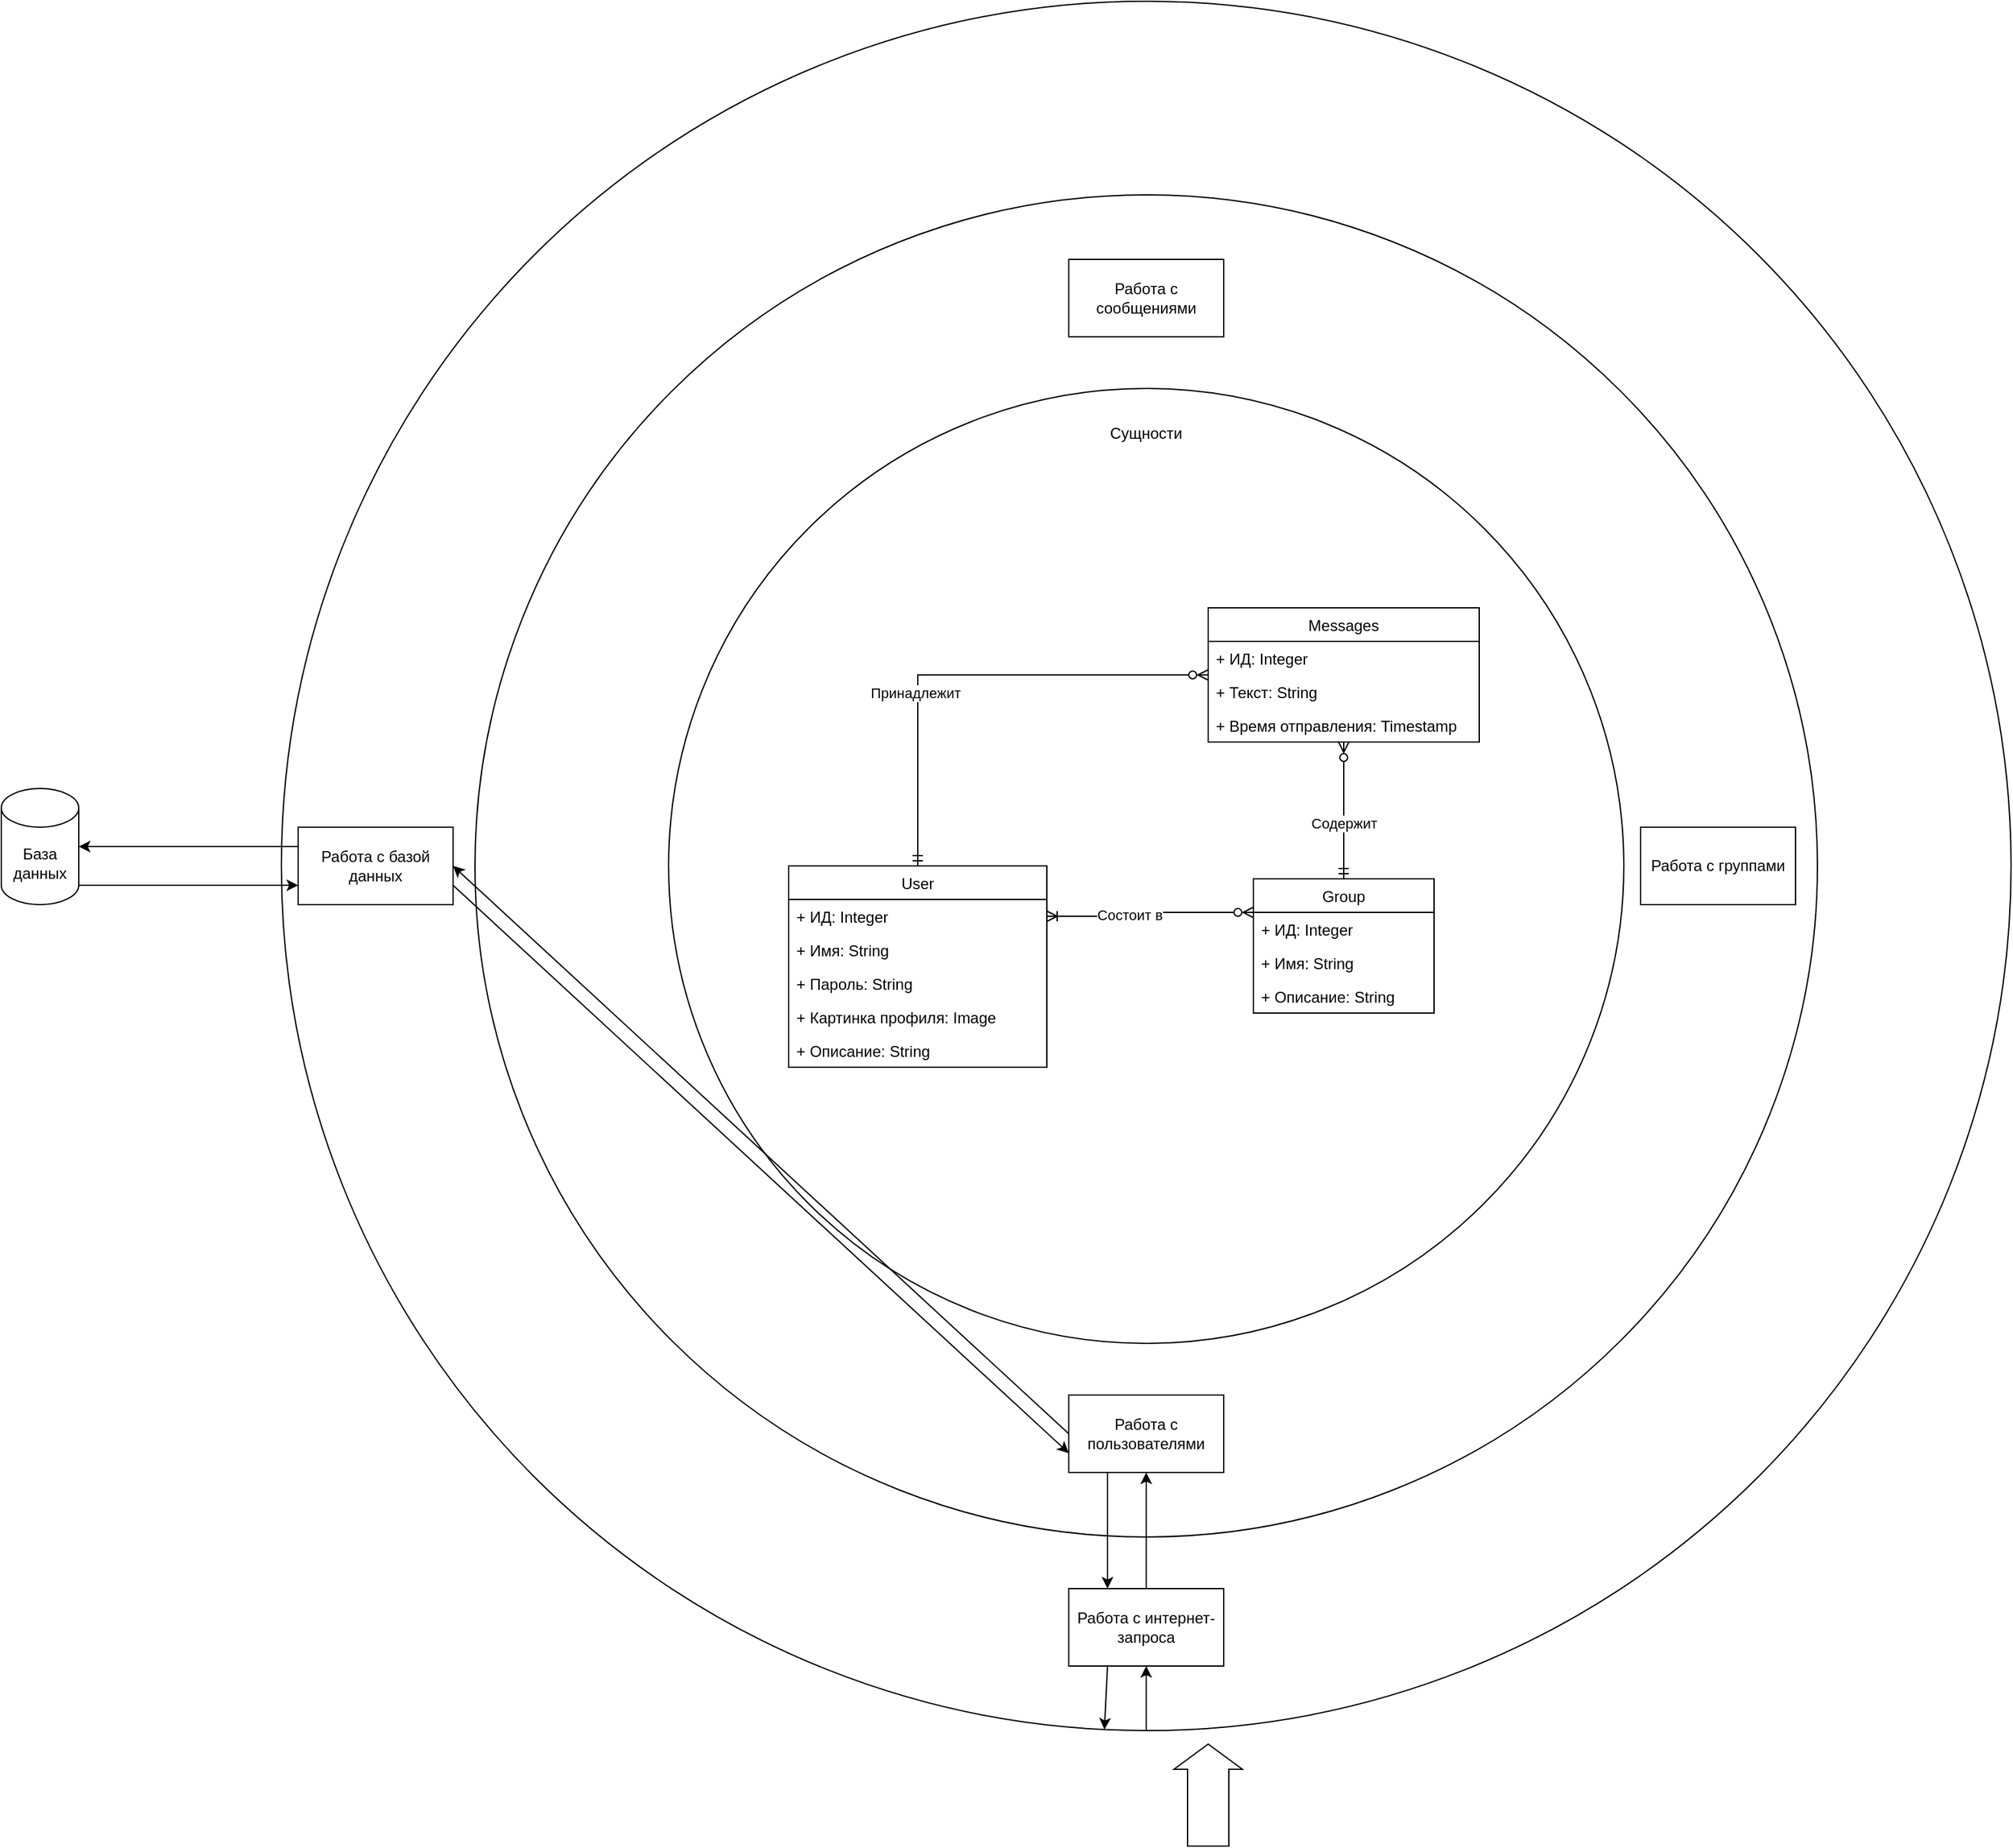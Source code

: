 <mxfile version="20.7.4" type="device"><diagram id="Qmz3V-UEjX7gsQ4VFkAN" name="Page-1"><mxGraphModel dx="2362" dy="1701" grid="1" gridSize="10" guides="1" tooltips="1" connect="1" arrows="1" fold="1" page="1" pageScale="1" pageWidth="1654" pageHeight="1169" math="0" shadow="0"><root><mxCell id="0"/><mxCell id="1" parent="0"/><mxCell id="D2ANDzxydvgRBSJeV02u-7" value="" style="ellipse;whiteSpace=wrap;html=1;aspect=fixed;" vertex="1" parent="1"><mxGeometry x="-213" y="-380" width="1340" height="1340" as="geometry"/></mxCell><mxCell id="D2ANDzxydvgRBSJeV02u-3" value="" style="ellipse;whiteSpace=wrap;html=1;aspect=fixed;" vertex="1" parent="1"><mxGeometry x="-63" y="-230" width="1040" height="1040" as="geometry"/></mxCell><mxCell id="D2ANDzxydvgRBSJeV02u-1" value="" style="ellipse;whiteSpace=wrap;html=1;aspect=fixed;" vertex="1" parent="1"><mxGeometry x="87" y="-80" width="740" height="740" as="geometry"/></mxCell><mxCell id="fUlMEsRsYOk4PFMs_OBD-12" style="edgeStyle=orthogonalEdgeStyle;rounded=0;orthogonalLoop=1;jettySize=auto;html=1;entryX=0;entryY=0.25;entryDx=0;entryDy=0;endArrow=ERzeroToMany;endFill=0;startArrow=ERoneToMany;startFill=0;exitX=1;exitY=0.25;exitDx=0;exitDy=0;" parent="1" source="fUlMEsRsYOk4PFMs_OBD-1" target="fUlMEsRsYOk4PFMs_OBD-5" edge="1"><mxGeometry relative="1" as="geometry"/></mxCell><mxCell id="fUlMEsRsYOk4PFMs_OBD-13" value="Состоит в" style="edgeLabel;html=1;align=center;verticalAlign=middle;resizable=0;points=[];" parent="fUlMEsRsYOk4PFMs_OBD-12" vertex="1" connectable="0"><mxGeometry x="-0.215" y="1" relative="1" as="geometry"><mxPoint as="offset"/></mxGeometry></mxCell><mxCell id="fUlMEsRsYOk4PFMs_OBD-1" value="User" style="swimlane;fontStyle=0;childLayout=stackLayout;horizontal=1;startSize=26;fillColor=none;horizontalStack=0;resizeParent=1;resizeParentMax=0;resizeLast=0;collapsible=1;marginBottom=0;" parent="1" vertex="1"><mxGeometry x="180" y="290" width="200" height="156" as="geometry"/></mxCell><mxCell id="fUlMEsRsYOk4PFMs_OBD-4" value="+ ИД: Integer" style="text;strokeColor=none;fillColor=none;align=left;verticalAlign=top;spacingLeft=4;spacingRight=4;overflow=hidden;rotatable=0;points=[[0,0.5],[1,0.5]];portConstraint=eastwest;" parent="fUlMEsRsYOk4PFMs_OBD-1" vertex="1"><mxGeometry y="26" width="200" height="26" as="geometry"/></mxCell><mxCell id="fUlMEsRsYOk4PFMs_OBD-32" value="+ Имя: String" style="text;strokeColor=none;fillColor=none;align=left;verticalAlign=top;spacingLeft=4;spacingRight=4;overflow=hidden;rotatable=0;points=[[0,0.5],[1,0.5]];portConstraint=eastwest;" parent="fUlMEsRsYOk4PFMs_OBD-1" vertex="1"><mxGeometry y="52" width="200" height="26" as="geometry"/></mxCell><mxCell id="fUlMEsRsYOk4PFMs_OBD-28" value="+ Пароль: String" style="text;strokeColor=none;fillColor=none;align=left;verticalAlign=top;spacingLeft=4;spacingRight=4;overflow=hidden;rotatable=0;points=[[0,0.5],[1,0.5]];portConstraint=eastwest;" parent="fUlMEsRsYOk4PFMs_OBD-1" vertex="1"><mxGeometry y="78" width="200" height="26" as="geometry"/></mxCell><mxCell id="fUlMEsRsYOk4PFMs_OBD-29" value="+ Картинка профиля: Image" style="text;strokeColor=none;fillColor=none;align=left;verticalAlign=top;spacingLeft=4;spacingRight=4;overflow=hidden;rotatable=0;points=[[0,0.5],[1,0.5]];portConstraint=eastwest;" parent="fUlMEsRsYOk4PFMs_OBD-1" vertex="1"><mxGeometry y="104" width="200" height="26" as="geometry"/></mxCell><mxCell id="fUlMEsRsYOk4PFMs_OBD-30" value="+ Описание: String" style="text;strokeColor=none;fillColor=none;align=left;verticalAlign=top;spacingLeft=4;spacingRight=4;overflow=hidden;rotatable=0;points=[[0,0.5],[1,0.5]];portConstraint=eastwest;" parent="fUlMEsRsYOk4PFMs_OBD-1" vertex="1"><mxGeometry y="130" width="200" height="26" as="geometry"/></mxCell><mxCell id="fUlMEsRsYOk4PFMs_OBD-5" value="Group" style="swimlane;fontStyle=0;childLayout=stackLayout;horizontal=1;startSize=26;fillColor=none;horizontalStack=0;resizeParent=1;resizeParentMax=0;resizeLast=0;collapsible=1;marginBottom=0;" parent="1" vertex="1"><mxGeometry x="540" y="300" width="140" height="104" as="geometry"/></mxCell><mxCell id="fUlMEsRsYOk4PFMs_OBD-34" value="+ ИД: Integer" style="text;strokeColor=none;fillColor=none;align=left;verticalAlign=top;spacingLeft=4;spacingRight=4;overflow=hidden;rotatable=0;points=[[0,0.5],[1,0.5]];portConstraint=eastwest;" parent="fUlMEsRsYOk4PFMs_OBD-5" vertex="1"><mxGeometry y="26" width="140" height="26" as="geometry"/></mxCell><mxCell id="fUlMEsRsYOk4PFMs_OBD-7" value="+ Имя: String" style="text;strokeColor=none;fillColor=none;align=left;verticalAlign=top;spacingLeft=4;spacingRight=4;overflow=hidden;rotatable=0;points=[[0,0.5],[1,0.5]];portConstraint=eastwest;" parent="fUlMEsRsYOk4PFMs_OBD-5" vertex="1"><mxGeometry y="52" width="140" height="26" as="geometry"/></mxCell><mxCell id="fUlMEsRsYOk4PFMs_OBD-31" value="+ Описание: String" style="text;strokeColor=none;fillColor=none;align=left;verticalAlign=top;spacingLeft=4;spacingRight=4;overflow=hidden;rotatable=0;points=[[0,0.5],[1,0.5]];portConstraint=eastwest;" parent="fUlMEsRsYOk4PFMs_OBD-5" vertex="1"><mxGeometry y="78" width="140" height="26" as="geometry"/></mxCell><mxCell id="fUlMEsRsYOk4PFMs_OBD-22" style="edgeStyle=orthogonalEdgeStyle;rounded=0;orthogonalLoop=1;jettySize=auto;html=1;entryX=0.5;entryY=0;entryDx=0;entryDy=0;startArrow=ERzeroToMany;startFill=0;endArrow=ERmandOne;endFill=0;" parent="1" source="fUlMEsRsYOk4PFMs_OBD-18" target="fUlMEsRsYOk4PFMs_OBD-5" edge="1"><mxGeometry relative="1" as="geometry"/></mxCell><mxCell id="fUlMEsRsYOk4PFMs_OBD-23" value="Содержит" style="edgeLabel;html=1;align=center;verticalAlign=middle;resizable=0;points=[];" parent="fUlMEsRsYOk4PFMs_OBD-22" vertex="1" connectable="0"><mxGeometry x="0.19" relative="1" as="geometry"><mxPoint as="offset"/></mxGeometry></mxCell><mxCell id="fUlMEsRsYOk4PFMs_OBD-24" style="edgeStyle=orthogonalEdgeStyle;rounded=0;orthogonalLoop=1;jettySize=auto;html=1;entryX=0.5;entryY=0;entryDx=0;entryDy=0;startArrow=ERzeroToMany;startFill=0;endArrow=ERmandOne;endFill=0;" parent="1" source="fUlMEsRsYOk4PFMs_OBD-18" target="fUlMEsRsYOk4PFMs_OBD-1" edge="1"><mxGeometry relative="1" as="geometry"/></mxCell><mxCell id="fUlMEsRsYOk4PFMs_OBD-25" value="Принадлежит" style="edgeLabel;html=1;align=center;verticalAlign=middle;resizable=0;points=[];" parent="fUlMEsRsYOk4PFMs_OBD-24" vertex="1" connectable="0"><mxGeometry x="0.282" y="-2" relative="1" as="geometry"><mxPoint as="offset"/></mxGeometry></mxCell><mxCell id="fUlMEsRsYOk4PFMs_OBD-18" value="Messages" style="swimlane;fontStyle=0;childLayout=stackLayout;horizontal=1;startSize=26;fillColor=none;horizontalStack=0;resizeParent=1;resizeParentMax=0;resizeLast=0;collapsible=1;marginBottom=0;" parent="1" vertex="1"><mxGeometry x="505" y="90" width="210" height="104" as="geometry"/></mxCell><mxCell id="fUlMEsRsYOk4PFMs_OBD-33" value="+ ИД: Integer" style="text;strokeColor=none;fillColor=none;align=left;verticalAlign=top;spacingLeft=4;spacingRight=4;overflow=hidden;rotatable=0;points=[[0,0.5],[1,0.5]];portConstraint=eastwest;" parent="fUlMEsRsYOk4PFMs_OBD-18" vertex="1"><mxGeometry y="26" width="210" height="26" as="geometry"/></mxCell><mxCell id="fUlMEsRsYOk4PFMs_OBD-19" value="+ Текст: String" style="text;strokeColor=none;fillColor=none;align=left;verticalAlign=top;spacingLeft=4;spacingRight=4;overflow=hidden;rotatable=0;points=[[0,0.5],[1,0.5]];portConstraint=eastwest;" parent="fUlMEsRsYOk4PFMs_OBD-18" vertex="1"><mxGeometry y="52" width="210" height="26" as="geometry"/></mxCell><mxCell id="fUlMEsRsYOk4PFMs_OBD-26" value="+ Время отправления: Timestamp" style="text;strokeColor=none;fillColor=none;align=left;verticalAlign=top;spacingLeft=4;spacingRight=4;overflow=hidden;rotatable=0;points=[[0,0.5],[1,0.5]];portConstraint=eastwest;" parent="fUlMEsRsYOk4PFMs_OBD-18" vertex="1"><mxGeometry y="78" width="210" height="26" as="geometry"/></mxCell><mxCell id="D2ANDzxydvgRBSJeV02u-2" value="Сущности" style="text;html=1;strokeColor=none;fillColor=none;align=center;verticalAlign=middle;whiteSpace=wrap;rounded=0;" vertex="1" parent="1"><mxGeometry x="427" y="-60" width="60" height="30" as="geometry"/></mxCell><mxCell id="D2ANDzxydvgRBSJeV02u-4" value="Работа с сообщениями" style="rounded=0;whiteSpace=wrap;html=1;" vertex="1" parent="1"><mxGeometry x="397" y="-180" width="120" height="60" as="geometry"/></mxCell><mxCell id="D2ANDzxydvgRBSJeV02u-5" value="Работа с пользователями" style="rounded=0;whiteSpace=wrap;html=1;" vertex="1" parent="1"><mxGeometry x="397" y="700" width="120" height="60" as="geometry"/></mxCell><mxCell id="D2ANDzxydvgRBSJeV02u-6" value="Работа с группами" style="rounded=0;whiteSpace=wrap;html=1;" vertex="1" parent="1"><mxGeometry x="840" y="260" width="120" height="60" as="geometry"/></mxCell><mxCell id="D2ANDzxydvgRBSJeV02u-8" value="Работа с базой данных" style="rounded=0;whiteSpace=wrap;html=1;" vertex="1" parent="1"><mxGeometry x="-200" y="260" width="120" height="60" as="geometry"/></mxCell><mxCell id="D2ANDzxydvgRBSJeV02u-9" value="Работа с интернет-запроса" style="rounded=0;whiteSpace=wrap;html=1;" vertex="1" parent="1"><mxGeometry x="397" y="850" width="120" height="60" as="geometry"/></mxCell><mxCell id="D2ANDzxydvgRBSJeV02u-13" value="" style="endArrow=classic;html=1;rounded=0;exitX=0;exitY=0.5;exitDx=0;exitDy=0;entryX=1;entryY=0.5;entryDx=0;entryDy=0;" edge="1" parent="1" source="D2ANDzxydvgRBSJeV02u-5" target="D2ANDzxydvgRBSJeV02u-8"><mxGeometry width="50" height="50" relative="1" as="geometry"><mxPoint x="490" y="320" as="sourcePoint"/><mxPoint x="540" y="270" as="targetPoint"/></mxGeometry></mxCell><mxCell id="D2ANDzxydvgRBSJeV02u-10" value="" style="shape=flexArrow;endArrow=classic;html=1;rounded=0;width=32;endSize=6.16;" edge="1" parent="1"><mxGeometry width="50" height="50" relative="1" as="geometry"><mxPoint x="505" y="1050" as="sourcePoint"/><mxPoint x="505" y="970" as="targetPoint"/></mxGeometry></mxCell><mxCell id="D2ANDzxydvgRBSJeV02u-11" value="" style="endArrow=classic;html=1;rounded=0;exitX=0.5;exitY=1;exitDx=0;exitDy=0;entryX=0.5;entryY=1;entryDx=0;entryDy=0;" edge="1" parent="1" source="D2ANDzxydvgRBSJeV02u-7" target="D2ANDzxydvgRBSJeV02u-9"><mxGeometry width="50" height="50" relative="1" as="geometry"><mxPoint x="490" y="550" as="sourcePoint"/><mxPoint x="540" y="500" as="targetPoint"/></mxGeometry></mxCell><mxCell id="D2ANDzxydvgRBSJeV02u-12" value="" style="endArrow=classic;html=1;rounded=0;exitX=0.5;exitY=0;exitDx=0;exitDy=0;entryX=0.5;entryY=1;entryDx=0;entryDy=0;" edge="1" parent="1" source="D2ANDzxydvgRBSJeV02u-9" target="D2ANDzxydvgRBSJeV02u-5"><mxGeometry width="50" height="50" relative="1" as="geometry"><mxPoint x="490" y="550" as="sourcePoint"/><mxPoint x="457" y="810" as="targetPoint"/></mxGeometry></mxCell><mxCell id="D2ANDzxydvgRBSJeV02u-16" value="" style="endArrow=classic;html=1;rounded=0;exitX=0;exitY=0.25;exitDx=0;exitDy=0;" edge="1" parent="1" source="D2ANDzxydvgRBSJeV02u-8" target="D2ANDzxydvgRBSJeV02u-17"><mxGeometry width="50" height="50" relative="1" as="geometry"><mxPoint x="-40" y="300" as="sourcePoint"/><mxPoint x="-400" y="290" as="targetPoint"/></mxGeometry></mxCell><mxCell id="D2ANDzxydvgRBSJeV02u-17" value="База данных" style="shape=cylinder3;whiteSpace=wrap;html=1;boundedLbl=1;backgroundOutline=1;size=15;" vertex="1" parent="1"><mxGeometry x="-430" y="230" width="60" height="90" as="geometry"/></mxCell><mxCell id="D2ANDzxydvgRBSJeV02u-18" value="" style="endArrow=classic;html=1;rounded=0;exitX=1;exitY=1;exitDx=0;exitDy=-15;exitPerimeter=0;entryX=0;entryY=0.75;entryDx=0;entryDy=0;" edge="1" parent="1" source="D2ANDzxydvgRBSJeV02u-17" target="D2ANDzxydvgRBSJeV02u-8"><mxGeometry width="50" height="50" relative="1" as="geometry"><mxPoint x="-40" y="290" as="sourcePoint"/><mxPoint x="10" y="240" as="targetPoint"/></mxGeometry></mxCell><mxCell id="D2ANDzxydvgRBSJeV02u-19" value="" style="endArrow=classic;html=1;rounded=0;exitX=1;exitY=0.75;exitDx=0;exitDy=0;entryX=0;entryY=0.75;entryDx=0;entryDy=0;" edge="1" parent="1" source="D2ANDzxydvgRBSJeV02u-8" target="D2ANDzxydvgRBSJeV02u-5"><mxGeometry width="50" height="50" relative="1" as="geometry"><mxPoint x="140" y="490" as="sourcePoint"/><mxPoint x="190" y="440" as="targetPoint"/></mxGeometry></mxCell><mxCell id="D2ANDzxydvgRBSJeV02u-20" value="" style="endArrow=classic;html=1;rounded=0;exitX=0.25;exitY=1;exitDx=0;exitDy=0;entryX=0.25;entryY=0;entryDx=0;entryDy=0;" edge="1" parent="1" source="D2ANDzxydvgRBSJeV02u-5" target="D2ANDzxydvgRBSJeV02u-9"><mxGeometry width="50" height="50" relative="1" as="geometry"><mxPoint x="470" y="610" as="sourcePoint"/><mxPoint x="520" y="560" as="targetPoint"/></mxGeometry></mxCell><mxCell id="D2ANDzxydvgRBSJeV02u-21" value="" style="endArrow=classic;html=1;rounded=0;exitX=0.25;exitY=1;exitDx=0;exitDy=0;" edge="1" parent="1" source="D2ANDzxydvgRBSJeV02u-9" target="D2ANDzxydvgRBSJeV02u-7"><mxGeometry width="50" height="50" relative="1" as="geometry"><mxPoint x="470" y="710" as="sourcePoint"/><mxPoint x="520" y="660" as="targetPoint"/></mxGeometry></mxCell></root></mxGraphModel></diagram></mxfile>